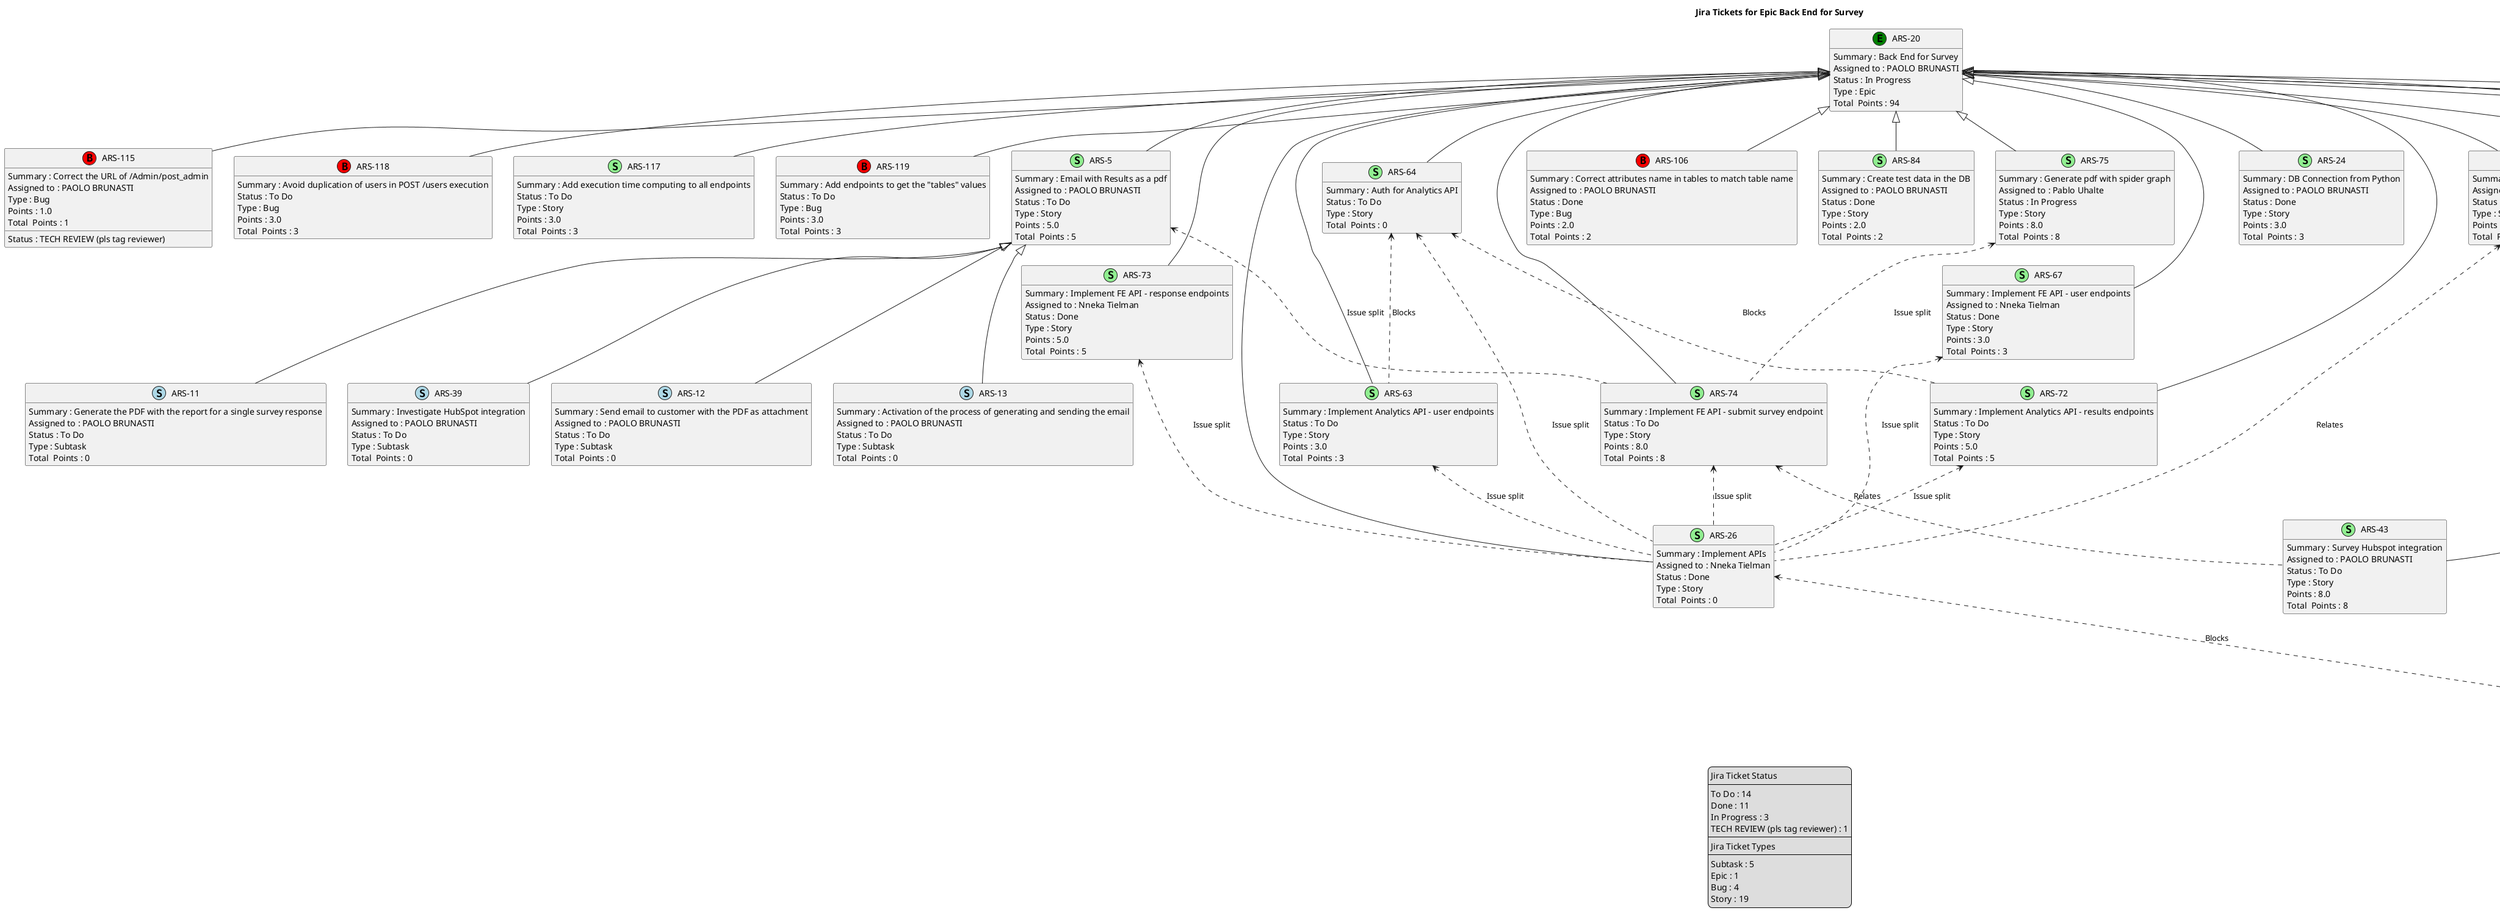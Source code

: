 @startuml
'https://plantuml.com/class-diagram

' GENERATE CLASS DIAGRAM ===========
' Generated at    : Wed May 29 11:49:43 CEST 2024

title Jira Tickets for Epic Back End for Survey
hide empty members

legend
Jira Ticket Status
----
To Do : 14
Done : 11
In Progress : 3
TECH REVIEW (pls tag reviewer) : 1
----
Jira Ticket Types
----
Subtask : 5
Epic : 1
Bug : 4
Story : 19
end legend


' Tickets =======
class "ARS-115" << (B,red) >> {
 Summary : Correct the URL of /Admin/post_admin
 Assigned to : PAOLO BRUNASTI
 Status : TECH REVIEW (pls tag reviewer)
 Type : Bug
 Points : 1.0
Total  Points : 1
}

class "ARS-118" << (B,red) >> {
 Summary : Avoid duplication of users in POST /users execution
 Status : To Do
 Type : Bug
 Points : 3.0
Total  Points : 3
}

class "ARS-117" << (S,lightgreen) >> {
 Summary : Add execution time computing to all endpoints
 Status : To Do
 Type : Story
 Points : 3.0
Total  Points : 3
}

class "ARS-39" << (S,lightblue) >> {
 Summary : Investigate HubSpot integration
 Assigned to : PAOLO BRUNASTI
 Status : To Do
 Type : Subtask
Total  Points : 0
}

class "ARS-119" << (B,red) >> {
 Summary : Add endpoints to get the "tables" values
 Status : To Do
 Type : Bug
 Points : 3.0
Total  Points : 3
}

class "ARS-5" << (S,lightgreen) >> {
 Summary : Email with Results as a pdf
 Assigned to : PAOLO BRUNASTI
 Status : To Do
 Type : Story
 Points : 5.0
Total  Points : 5
}

class "ARS-72" << (S,lightgreen) >> {
 Summary : Implement Analytics API - results endpoints
 Status : To Do
 Type : Story
 Points : 5.0
Total  Points : 5
}

class "ARS-50" << (S,lightblue) >> {
 Summary : Update User structure with info from Figma
 Assigned to : PAOLO BRUNASTI
 Status : Done
 Type : Subtask
Total  Points : 0
}

class "ARS-73" << (S,lightgreen) >> {
 Summary : Implement FE API - response endpoints
 Assigned to : Nneka Tielman
 Status : Done
 Type : Story
 Points : 5.0
Total  Points : 5
}

class "ARS-12" << (S,lightblue) >> {
 Summary : Send email to customer with the PDF as attachment
 Assigned to : PAOLO BRUNASTI
 Status : To Do
 Type : Subtask
Total  Points : 0
}

class "ARS-13" << (S,lightblue) >> {
 Summary : Activation of the process of generating and sending the email
 Assigned to : PAOLO BRUNASTI
 Status : To Do
 Type : Subtask
Total  Points : 0
}

class "ARS-74" << (S,lightgreen) >> {
 Summary : Implement FE API - submit survey endpoint
 Status : To Do
 Type : Story
 Points : 8.0
Total  Points : 8
}

class "ARS-75" << (S,lightgreen) >> {
 Summary : Generate pdf with spider graph
 Assigned to : Pablo Uhalte
 Status : In Progress
 Type : Story
 Points : 8.0
Total  Points : 8
}

class "ARS-76" << (S,lightgreen) >> {
 Summary : Set up Contentful to DB webhook
 Assigned to : Nneka Tielman
 Status : In Progress
 Type : Story
 Points : 13.0
Total  Points : 13
}

class "ARS-11" << (S,lightblue) >> {
 Summary : Generate the PDF with the report for a single survey response
 Assigned to : PAOLO BRUNASTI
 Status : To Do
 Type : Subtask
Total  Points : 0
}

class "ARS-106" << (B,red) >> {
 Summary : Correct attributes name in tables to match table name
 Assigned to : PAOLO BRUNASTI
 Status : Done
 Type : Bug
 Points : 2.0
Total  Points : 2
}

class "ARS-84" << (S,lightgreen) >> {
 Summary : Create test data in the DB
 Assigned to : PAOLO BRUNASTI
 Status : Done
 Type : Story
 Points : 2.0
Total  Points : 2
}

class "ARS-23" << (S,lightgreen) >> {
 Summary : Model BE DB
 Assigned to : PAOLO BRUNASTI
 Status : Done
 Type : Story
 Points : 5.0
Total  Points : 5
}

class "ARS-67" << (S,lightgreen) >> {
 Summary : Implement FE API - user endpoints
 Assigned to : Nneka Tielman
 Status : Done
 Type : Story
 Points : 3.0
Total  Points : 3
}

class "ARS-24" << (S,lightgreen) >> {
 Summary : DB Connection from Python
 Assigned to : PAOLO BRUNASTI
 Status : Done
 Type : Story
 Points : 3.0
Total  Points : 3
}

class "ARS-25" << (S,lightgreen) >> {
 Summary : Design APIs
 Assigned to : Nneka Tielman
 Status : Done
 Type : Story
 Points : 5.0
Total  Points : 5
}

class "ARS-47" << (S,lightgreen) >> {
 Summary : Create View for results of the survey
 Assigned to : PAOLO BRUNASTI
 Status : Done
 Type : Story
 Points : 1.0
Total  Points : 1
}

class "ARS-26" << (S,lightgreen) >> {
 Summary : Implement APIs
 Assigned to : Nneka Tielman
 Status : Done
 Type : Story
Total  Points : 0
}

class "ARS-63" << (S,lightgreen) >> {
 Summary : Implement Analytics API - user endpoints
 Status : To Do
 Type : Story
 Points : 3.0
Total  Points : 3
}

class "ARS-85" << (S,lightgreen) >> {
 Summary : Security and Configuration : place connection values in a .env file for more security
 Assigned to : PAOLO BRUNASTI
 Status : To Do
 Type : Story
 Points : 3.0
Total  Points : 3
}

class "ARS-20" << (E,green) >> {
 Summary : Back End for Survey
 Assigned to : PAOLO BRUNASTI
 Status : In Progress
 Type : Epic
Total  Points : 94
}

class "ARS-64" << (S,lightgreen) >> {
 Summary : Auth for Analytics API
 Status : To Do
 Type : Story
Total  Points : 0
}

class "ARS-43" << (S,lightgreen) >> {
 Summary : Survey Hubspot integration
 Assigned to : PAOLO BRUNASTI
 Status : To Do
 Type : Story
 Points : 8.0
Total  Points : 8
}

class "ARS-22" << (S,lightgreen) >> {
 Summary : Define BE architecture
 Assigned to : PAOLO BRUNASTI
 Status : Done
 Type : Story
 Points : 5.0
Total  Points : 5
}



' Links =======

' Parents =======
"ARS-20" <|-- "ARS-115"
"ARS-20" <|-- "ARS-118"
"ARS-20" <|-- "ARS-117"
"ARS-5" <|-- "ARS-39"
"ARS-20" <|-- "ARS-119"
"ARS-20" <|-- "ARS-5"
"ARS-20" <|-- "ARS-72"
"ARS-23" <|-- "ARS-50"
"ARS-20" <|-- "ARS-73"
"ARS-5" <|-- "ARS-12"
"ARS-5" <|-- "ARS-13"
"ARS-20" <|-- "ARS-74"
"ARS-20" <|-- "ARS-75"
"ARS-20" <|-- "ARS-76"
"ARS-5" <|-- "ARS-11"
"ARS-20" <|-- "ARS-106"
"ARS-20" <|-- "ARS-84"
"ARS-20" <|-- "ARS-23"
"ARS-20" <|-- "ARS-67"
"ARS-20" <|-- "ARS-24"
"ARS-20" <|-- "ARS-25"
"ARS-20" <|-- "ARS-47"
"ARS-20" <|-- "ARS-26"
"ARS-20" <|-- "ARS-63"
"ARS-20" <|-- "ARS-85"
"ARS-20" <|-- "ARS-64"
"ARS-20" <|-- "ARS-43"
"ARS-20" <|-- "ARS-22"

"ARS-5" <.. "ARS-74" : Issue split

"ARS-72" <.. "ARS-26" : Issue split

"ARS-73" <.. "ARS-26" : Issue split

"ARS-74" <.. "ARS-26" : Issue split

"ARS-74" <.. "ARS-43" : Relates

"ARS-75" <.. "ARS-74" : Issue split

"ARS-76" <.. "ARS-26" : Relates

"ARS-76" <.. "ARS-52" : Relates

"ARS-76" <.. "ARS-88" : Relates

"ARS-67" <.. "ARS-26" : Issue split

"ARS-47" <.. "ARS-23" : Relates

"ARS-26" <.. "ARS-25" : Blocks

"ARS-63" <.. "ARS-26" : Issue split

"ARS-64" <.. "ARS-72" : Blocks

"ARS-64" <.. "ARS-63" : Blocks

"ARS-64" <.. "ARS-26" : Issue split

"ARS-22" <.. "ARS-52" : Cloners



@enduml
